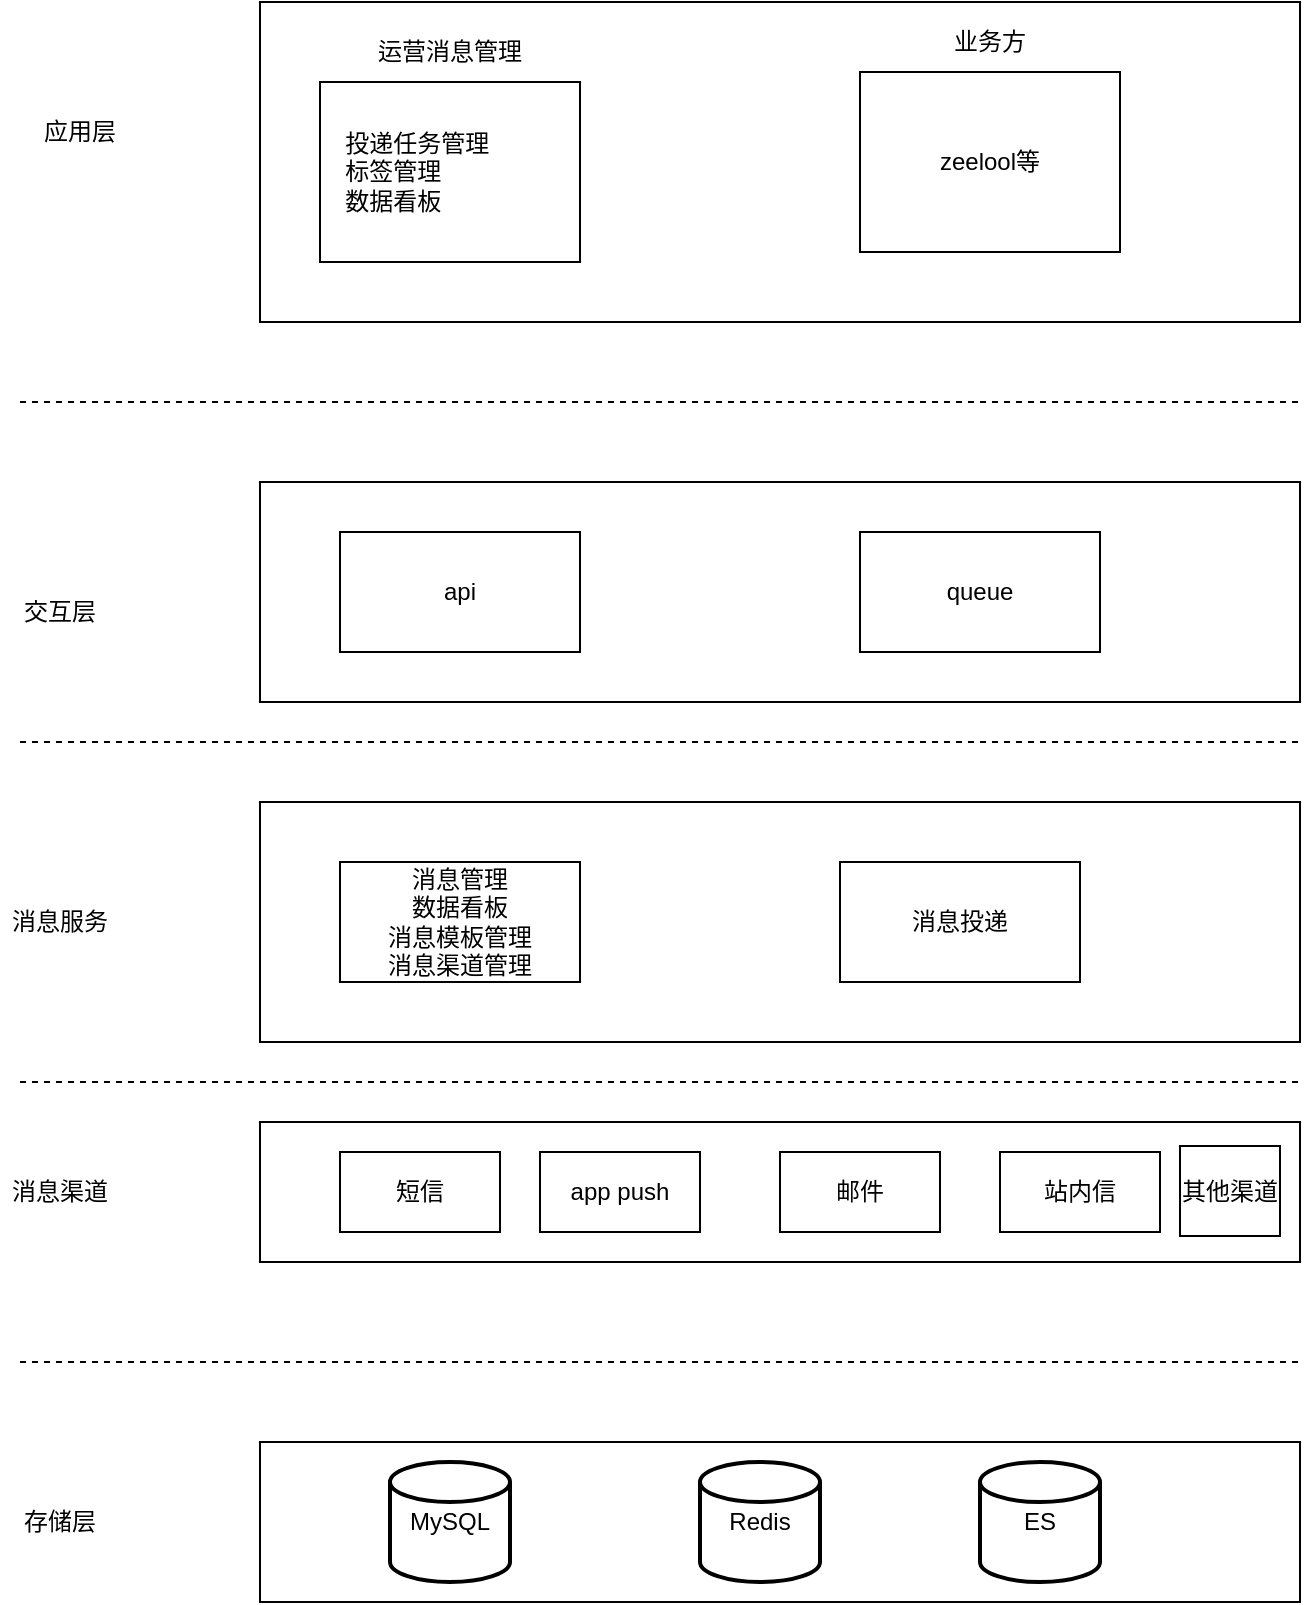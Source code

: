 <mxfile version="21.0.2" type="github">
  <diagram id="CiA0y5yd1niHBZKvJF1q" name="第 1 页">
    <mxGraphModel dx="1194" dy="664" grid="1" gridSize="10" guides="1" tooltips="1" connect="1" arrows="1" fold="1" page="1" pageScale="1" pageWidth="827" pageHeight="1169" math="0" shadow="0">
      <root>
        <mxCell id="0" />
        <mxCell id="1" parent="0" />
        <mxCell id="5VVHCG6FMEltdiLETrqI-1" value="" style="rounded=0;whiteSpace=wrap;html=1;" vertex="1" parent="1">
          <mxGeometry x="200" y="80" width="520" height="160" as="geometry" />
        </mxCell>
        <mxCell id="5VVHCG6FMEltdiLETrqI-3" value="应用层" style="text;html=1;strokeColor=none;fillColor=none;align=center;verticalAlign=middle;whiteSpace=wrap;rounded=0;" vertex="1" parent="1">
          <mxGeometry x="80" y="130" width="60" height="30" as="geometry" />
        </mxCell>
        <mxCell id="5VVHCG6FMEltdiLETrqI-4" value="&lt;div style=&quot;text-align: justify;&quot;&gt;&lt;span style=&quot;background-color: initial;&quot;&gt;投递任务管理&amp;nbsp;&lt;/span&gt;&lt;/div&gt;&lt;div style=&quot;text-align: justify;&quot;&gt;&lt;span style=&quot;background-color: initial;&quot;&gt;标签管理&lt;/span&gt;&lt;/div&gt;&lt;div style=&quot;text-align: justify;&quot;&gt;&lt;span style=&quot;background-color: initial;&quot;&gt;数据看板&amp;nbsp; &amp;nbsp; &amp;nbsp; &amp;nbsp; &amp;nbsp; &amp;nbsp; &amp;nbsp; &amp;nbsp; &amp;nbsp;&lt;/span&gt;&lt;/div&gt;" style="rounded=0;whiteSpace=wrap;html=1;" vertex="1" parent="1">
          <mxGeometry x="230" y="120" width="130" height="90" as="geometry" />
        </mxCell>
        <mxCell id="5VVHCG6FMEltdiLETrqI-5" value="运营消息管理" style="text;html=1;strokeColor=none;fillColor=none;align=center;verticalAlign=middle;whiteSpace=wrap;rounded=0;" vertex="1" parent="1">
          <mxGeometry x="230" y="90" width="130" height="30" as="geometry" />
        </mxCell>
        <mxCell id="5VVHCG6FMEltdiLETrqI-6" value="&lt;div style=&quot;text-align: justify;&quot;&gt;zeelool等&lt;/div&gt;" style="rounded=0;whiteSpace=wrap;html=1;" vertex="1" parent="1">
          <mxGeometry x="500" y="115" width="130" height="90" as="geometry" />
        </mxCell>
        <mxCell id="5VVHCG6FMEltdiLETrqI-7" value="业务方" style="text;html=1;strokeColor=none;fillColor=none;align=center;verticalAlign=middle;whiteSpace=wrap;rounded=0;" vertex="1" parent="1">
          <mxGeometry x="500" y="85" width="130" height="30" as="geometry" />
        </mxCell>
        <mxCell id="5VVHCG6FMEltdiLETrqI-8" value="" style="rounded=0;whiteSpace=wrap;html=1;" vertex="1" parent="1">
          <mxGeometry x="200" y="320" width="520" height="110" as="geometry" />
        </mxCell>
        <mxCell id="5VVHCG6FMEltdiLETrqI-9" value="交互层" style="text;html=1;strokeColor=none;fillColor=none;align=center;verticalAlign=middle;whiteSpace=wrap;rounded=0;" vertex="1" parent="1">
          <mxGeometry x="70" y="370" width="60" height="30" as="geometry" />
        </mxCell>
        <mxCell id="5VVHCG6FMEltdiLETrqI-10" value="api" style="rounded=0;whiteSpace=wrap;html=1;" vertex="1" parent="1">
          <mxGeometry x="240" y="345" width="120" height="60" as="geometry" />
        </mxCell>
        <mxCell id="5VVHCG6FMEltdiLETrqI-11" value="queue" style="rounded=0;whiteSpace=wrap;html=1;" vertex="1" parent="1">
          <mxGeometry x="500" y="345" width="120" height="60" as="geometry" />
        </mxCell>
        <mxCell id="5VVHCG6FMEltdiLETrqI-13" value="" style="rounded=0;whiteSpace=wrap;html=1;" vertex="1" parent="1">
          <mxGeometry x="200" y="480" width="520" height="120" as="geometry" />
        </mxCell>
        <mxCell id="5VVHCG6FMEltdiLETrqI-14" value="消息服务" style="text;html=1;strokeColor=none;fillColor=none;align=center;verticalAlign=middle;whiteSpace=wrap;rounded=0;" vertex="1" parent="1">
          <mxGeometry x="70" y="525" width="60" height="30" as="geometry" />
        </mxCell>
        <mxCell id="5VVHCG6FMEltdiLETrqI-17" value="消息管理&lt;br&gt;数据看板&lt;br&gt;消息模板管理&lt;br&gt;消息渠道管理" style="rounded=0;whiteSpace=wrap;html=1;" vertex="1" parent="1">
          <mxGeometry x="240" y="510" width="120" height="60" as="geometry" />
        </mxCell>
        <mxCell id="5VVHCG6FMEltdiLETrqI-18" value="消息投递" style="rounded=0;whiteSpace=wrap;html=1;" vertex="1" parent="1">
          <mxGeometry x="490" y="510" width="120" height="60" as="geometry" />
        </mxCell>
        <mxCell id="5VVHCG6FMEltdiLETrqI-19" value="" style="rounded=0;whiteSpace=wrap;html=1;" vertex="1" parent="1">
          <mxGeometry x="200" y="640" width="520" height="70" as="geometry" />
        </mxCell>
        <mxCell id="5VVHCG6FMEltdiLETrqI-20" value="消息渠道" style="text;html=1;strokeColor=none;fillColor=none;align=center;verticalAlign=middle;whiteSpace=wrap;rounded=0;" vertex="1" parent="1">
          <mxGeometry x="70" y="660" width="60" height="30" as="geometry" />
        </mxCell>
        <mxCell id="5VVHCG6FMEltdiLETrqI-21" value="短信" style="rounded=0;whiteSpace=wrap;html=1;" vertex="1" parent="1">
          <mxGeometry x="240" y="655" width="80" height="40" as="geometry" />
        </mxCell>
        <mxCell id="5VVHCG6FMEltdiLETrqI-22" value="app push" style="rounded=0;whiteSpace=wrap;html=1;" vertex="1" parent="1">
          <mxGeometry x="340" y="655" width="80" height="40" as="geometry" />
        </mxCell>
        <mxCell id="5VVHCG6FMEltdiLETrqI-23" value="邮件" style="rounded=0;whiteSpace=wrap;html=1;" vertex="1" parent="1">
          <mxGeometry x="460" y="655" width="80" height="40" as="geometry" />
        </mxCell>
        <mxCell id="5VVHCG6FMEltdiLETrqI-24" value="其他渠道" style="rounded=0;whiteSpace=wrap;html=1;" vertex="1" parent="1">
          <mxGeometry x="660" y="652" width="50" height="45" as="geometry" />
        </mxCell>
        <mxCell id="5VVHCG6FMEltdiLETrqI-25" value="站内信" style="rounded=0;whiteSpace=wrap;html=1;" vertex="1" parent="1">
          <mxGeometry x="570" y="655" width="80" height="40" as="geometry" />
        </mxCell>
        <mxCell id="5VVHCG6FMEltdiLETrqI-26" value="" style="rounded=0;whiteSpace=wrap;html=1;" vertex="1" parent="1">
          <mxGeometry x="200" y="800" width="520" height="80" as="geometry" />
        </mxCell>
        <mxCell id="5VVHCG6FMEltdiLETrqI-27" value="存储层" style="text;html=1;strokeColor=none;fillColor=none;align=center;verticalAlign=middle;whiteSpace=wrap;rounded=0;" vertex="1" parent="1">
          <mxGeometry x="70" y="825" width="60" height="30" as="geometry" />
        </mxCell>
        <mxCell id="5VVHCG6FMEltdiLETrqI-28" value="MySQL" style="strokeWidth=2;html=1;shape=mxgraph.flowchart.database;whiteSpace=wrap;" vertex="1" parent="1">
          <mxGeometry x="265" y="810" width="60" height="60" as="geometry" />
        </mxCell>
        <mxCell id="5VVHCG6FMEltdiLETrqI-29" value="Redis" style="strokeWidth=2;html=1;shape=mxgraph.flowchart.database;whiteSpace=wrap;" vertex="1" parent="1">
          <mxGeometry x="420" y="810" width="60" height="60" as="geometry" />
        </mxCell>
        <mxCell id="5VVHCG6FMEltdiLETrqI-30" value="ES" style="strokeWidth=2;html=1;shape=mxgraph.flowchart.database;whiteSpace=wrap;" vertex="1" parent="1">
          <mxGeometry x="560" y="810" width="60" height="60" as="geometry" />
        </mxCell>
        <mxCell id="5VVHCG6FMEltdiLETrqI-31" value="" style="endArrow=none;dashed=1;html=1;rounded=0;" edge="1" parent="1">
          <mxGeometry width="50" height="50" relative="1" as="geometry">
            <mxPoint x="80" y="280" as="sourcePoint" />
            <mxPoint x="720" y="280" as="targetPoint" />
          </mxGeometry>
        </mxCell>
        <mxCell id="5VVHCG6FMEltdiLETrqI-32" value="" style="endArrow=none;dashed=1;html=1;rounded=0;" edge="1" parent="1">
          <mxGeometry width="50" height="50" relative="1" as="geometry">
            <mxPoint x="80" y="450" as="sourcePoint" />
            <mxPoint x="720" y="450" as="targetPoint" />
          </mxGeometry>
        </mxCell>
        <mxCell id="5VVHCG6FMEltdiLETrqI-33" value="" style="endArrow=none;dashed=1;html=1;rounded=0;" edge="1" parent="1">
          <mxGeometry width="50" height="50" relative="1" as="geometry">
            <mxPoint x="80" y="620" as="sourcePoint" />
            <mxPoint x="720" y="620" as="targetPoint" />
          </mxGeometry>
        </mxCell>
        <mxCell id="5VVHCG6FMEltdiLETrqI-34" value="" style="endArrow=none;dashed=1;html=1;rounded=0;" edge="1" parent="1">
          <mxGeometry width="50" height="50" relative="1" as="geometry">
            <mxPoint x="80" y="760" as="sourcePoint" />
            <mxPoint x="720" y="760" as="targetPoint" />
          </mxGeometry>
        </mxCell>
      </root>
    </mxGraphModel>
  </diagram>
</mxfile>
